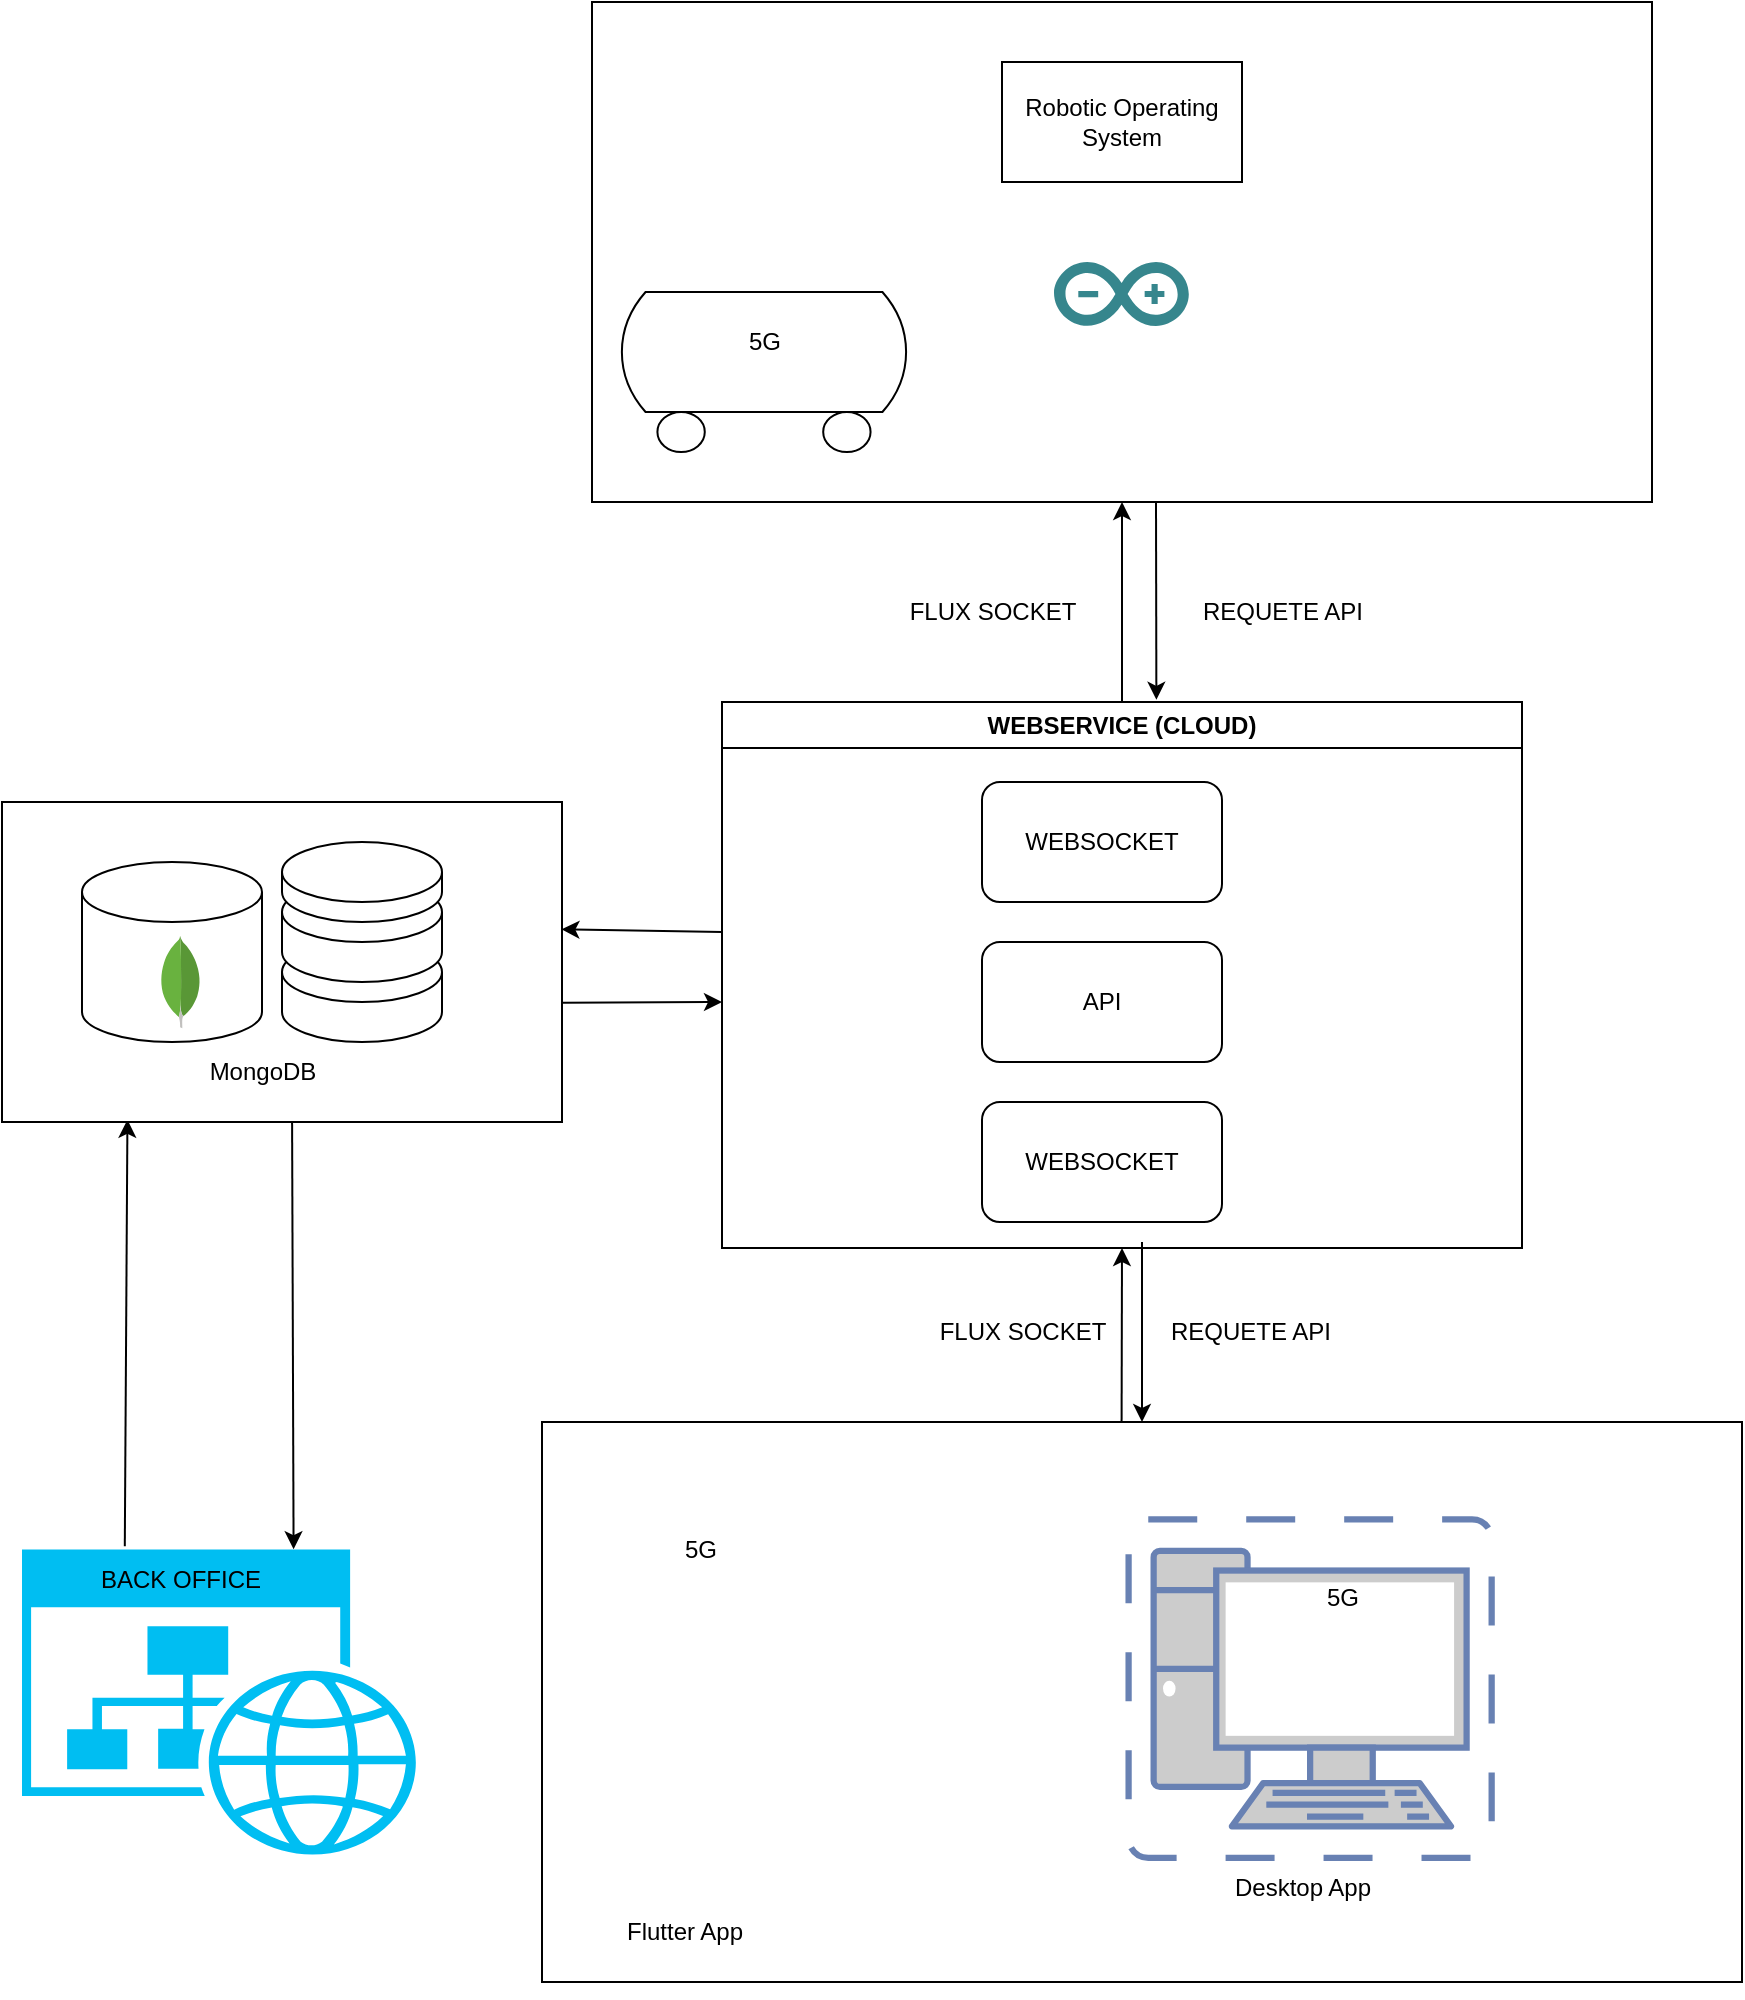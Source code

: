 <mxfile version="21.2.4" type="github">
  <diagram name="Page-1" id="r7h01E0I5IKr5v8hCh60">
    <mxGraphModel dx="3639" dy="2337" grid="1" gridSize="10" guides="1" tooltips="1" connect="1" arrows="1" fold="1" page="1" pageScale="1" pageWidth="827" pageHeight="1169" math="0" shadow="0">
      <root>
        <mxCell id="0" />
        <mxCell id="1" parent="0" />
        <mxCell id="uWliKXF59a8Ax1muD19h-5" value="WEBSERVICE (CLOUD)" style="swimlane;whiteSpace=wrap;html=1;" parent="1" vertex="1">
          <mxGeometry x="-190" y="-290" width="400" height="273" as="geometry" />
        </mxCell>
        <mxCell id="uWliKXF59a8Ax1muD19h-6" value="WEBSOCKET" style="rounded=1;whiteSpace=wrap;html=1;" parent="uWliKXF59a8Ax1muD19h-5" vertex="1">
          <mxGeometry x="130" y="40" width="120" height="60" as="geometry" />
        </mxCell>
        <mxCell id="uWliKXF59a8Ax1muD19h-7" value="API" style="rounded=1;whiteSpace=wrap;html=1;" parent="uWliKXF59a8Ax1muD19h-5" vertex="1">
          <mxGeometry x="130" y="120" width="120" height="60" as="geometry" />
        </mxCell>
        <mxCell id="uWliKXF59a8Ax1muD19h-46" value="" style="shape=image;html=1;verticalAlign=top;verticalLabelPosition=bottom;labelBackgroundColor=#ffffff;imageAspect=0;aspect=fixed;image=https://cdn0.iconfinder.com/data/icons/long-shadow-web-icons/512/nodejs-128.png" parent="uWliKXF59a8Ax1muD19h-5" vertex="1">
          <mxGeometry x="290" y="90" width="74" height="74" as="geometry" />
        </mxCell>
        <mxCell id="uWliKXF59a8Ax1muD19h-65" value="WEBSOCKET" style="rounded=1;whiteSpace=wrap;html=1;" parent="uWliKXF59a8Ax1muD19h-5" vertex="1">
          <mxGeometry x="130" y="200" width="120" height="60" as="geometry" />
        </mxCell>
        <mxCell id="uWliKXF59a8Ax1muD19h-29" value="" style="group" parent="1" vertex="1" connectable="0">
          <mxGeometry x="-280" y="70" width="600" height="280" as="geometry" />
        </mxCell>
        <mxCell id="uWliKXF59a8Ax1muD19h-27" value="" style="rounded=0;whiteSpace=wrap;html=1;" parent="uWliKXF59a8Ax1muD19h-29" vertex="1">
          <mxGeometry width="600" height="280" as="geometry" />
        </mxCell>
        <mxCell id="uWliKXF59a8Ax1muD19h-16" value="" style="shape=image;html=1;verticalAlign=top;verticalLabelPosition=bottom;labelBackgroundColor=#ffffff;imageAspect=0;aspect=fixed;image=https://cdn3.iconfinder.com/data/icons/essential-pack-2/48/32-Smartphone-128.png" parent="uWliKXF59a8Ax1muD19h-29" vertex="1">
          <mxGeometry x="10" y="48.696" width="138" height="138" as="geometry" />
        </mxCell>
        <mxCell id="uWliKXF59a8Ax1muD19h-20" value="" style="group" parent="uWliKXF59a8Ax1muD19h-29" vertex="1" connectable="0">
          <mxGeometry x="280" y="48.696" width="300" height="169.217" as="geometry" />
        </mxCell>
        <mxCell id="uWliKXF59a8Ax1muD19h-21" value="" style="group" parent="uWliKXF59a8Ax1muD19h-20" vertex="1" connectable="0">
          <mxGeometry x="13.3" width="286.7" height="169.217" as="geometry" />
        </mxCell>
        <mxCell id="uWliKXF59a8Ax1muD19h-17" value="" style="fontColor=#0066CC;verticalAlign=top;verticalLabelPosition=bottom;labelPosition=center;align=center;html=1;outlineConnect=0;fillColor=#CCCCCC;strokeColor=#6881B3;gradientColor=none;gradientDirection=north;strokeWidth=2;shape=mxgraph.networks.virtual_pc;" parent="uWliKXF59a8Ax1muD19h-21" vertex="1">
          <mxGeometry width="181.528" height="169.217" as="geometry" />
        </mxCell>
        <mxCell id="uWliKXF59a8Ax1muD19h-18" value="" style="shape=image;html=1;verticalAlign=top;verticalLabelPosition=bottom;labelBackgroundColor=#ffffff;imageAspect=0;aspect=fixed;image=https://cdn1.iconfinder.com/data/icons/bootstrap-vol-3/16/joystick-128.png" parent="uWliKXF59a8Ax1muD19h-21" vertex="1">
          <mxGeometry x="189.955" y="47.478" width="100" height="100" as="geometry" />
        </mxCell>
        <mxCell id="uWliKXF59a8Ax1muD19h-33" value="5G" style="text;html=1;align=center;verticalAlign=middle;resizable=0;points=[];autosize=1;strokeColor=none;fillColor=none;" parent="uWliKXF59a8Ax1muD19h-21" vertex="1">
          <mxGeometry x="86.7" y="24.348" width="40" height="30" as="geometry" />
        </mxCell>
        <mxCell id="uWliKXF59a8Ax1muD19h-30" value="Flutter App" style="text;html=1;align=center;verticalAlign=middle;resizable=0;points=[];autosize=1;strokeColor=none;fillColor=none;" parent="uWliKXF59a8Ax1muD19h-29" vertex="1">
          <mxGeometry x="30.92" y="240.003" width="80" height="30" as="geometry" />
        </mxCell>
        <mxCell id="uWliKXF59a8Ax1muD19h-31" value="Desktop App" style="text;html=1;align=center;verticalAlign=middle;resizable=0;points=[];autosize=1;strokeColor=none;fillColor=none;" parent="uWliKXF59a8Ax1muD19h-29" vertex="1">
          <mxGeometry x="335" y="217.913" width="90" height="30" as="geometry" />
        </mxCell>
        <mxCell id="uWliKXF59a8Ax1muD19h-32" value="5G" style="text;html=1;align=center;verticalAlign=middle;resizable=0;points=[];autosize=1;strokeColor=none;fillColor=none;" parent="uWliKXF59a8Ax1muD19h-29" vertex="1">
          <mxGeometry x="59" y="48.696" width="40" height="30" as="geometry" />
        </mxCell>
        <mxCell id="uWliKXF59a8Ax1muD19h-53" value="" style="shape=image;html=1;verticalAlign=top;verticalLabelPosition=bottom;labelBackgroundColor=#ffffff;imageAspect=0;aspect=fixed;image=https://cdn2.iconfinder.com/data/icons/boxicons-logos/24/bxl-flutter-128.png" parent="uWliKXF59a8Ax1muD19h-29" vertex="1">
          <mxGeometry x="39" y="186.7" width="63.83" height="63.83" as="geometry" />
        </mxCell>
        <mxCell id="uWliKXF59a8Ax1muD19h-34" value="" style="endArrow=classic;html=1;rounded=0;exitX=0.483;exitY=0;exitDx=0;exitDy=0;exitPerimeter=0;entryX=0.5;entryY=1;entryDx=0;entryDy=0;" parent="1" source="uWliKXF59a8Ax1muD19h-27" target="uWliKXF59a8Ax1muD19h-5" edge="1">
          <mxGeometry width="50" height="50" relative="1" as="geometry">
            <mxPoint x="-100" y="-10" as="sourcePoint" />
            <mxPoint x="-53" y="-40" as="targetPoint" />
          </mxGeometry>
        </mxCell>
        <mxCell id="uWliKXF59a8Ax1muD19h-35" value="" style="endArrow=classic;html=1;rounded=0;entryX=0.5;entryY=0;entryDx=0;entryDy=0;" parent="1" target="uWliKXF59a8Ax1muD19h-27" edge="1">
          <mxGeometry width="50" height="50" relative="1" as="geometry">
            <mxPoint x="20" y="-20" as="sourcePoint" />
            <mxPoint x="-43" y="-30" as="targetPoint" />
          </mxGeometry>
        </mxCell>
        <mxCell id="uWliKXF59a8Ax1muD19h-38" value="5G" style="text;html=1;align=center;verticalAlign=middle;resizable=0;points=[];autosize=1;strokeColor=none;fillColor=none;" parent="1" vertex="1">
          <mxGeometry x="124" y="-530" width="40" height="30" as="geometry" />
        </mxCell>
        <mxCell id="uWliKXF59a8Ax1muD19h-39" value="" style="group" parent="1" vertex="1" connectable="0">
          <mxGeometry x="-255" y="-640" width="530" height="298" as="geometry" />
        </mxCell>
        <mxCell id="uWliKXF59a8Ax1muD19h-36" value="" style="rounded=0;whiteSpace=wrap;html=1;" parent="uWliKXF59a8Ax1muD19h-39" vertex="1">
          <mxGeometry width="530" height="250" as="geometry" />
        </mxCell>
        <mxCell id="uWliKXF59a8Ax1muD19h-3" value="" style="group" parent="uWliKXF59a8Ax1muD19h-39" vertex="1" connectable="0">
          <mxGeometry x="11" y="25" width="150" height="200" as="geometry" />
        </mxCell>
        <mxCell id="uWliKXF59a8Ax1muD19h-1" value="" style="verticalLabelPosition=bottom;outlineConnect=0;align=center;dashed=0;html=1;verticalAlign=top;shape=mxgraph.pid.misc.tank_car,_tank_wagon;" parent="uWliKXF59a8Ax1muD19h-3" vertex="1">
          <mxGeometry y="120" width="150" height="80" as="geometry" />
        </mxCell>
        <mxCell id="uWliKXF59a8Ax1muD19h-2" value="" style="shape=image;html=1;verticalAlign=top;verticalLabelPosition=bottom;labelBackgroundColor=#ffffff;imageAspect=0;aspect=fixed;image=https://cdn0.iconfinder.com/data/icons/construction-2-21/512/construction-industry-building-08-128.png" parent="uWliKXF59a8Ax1muD19h-3" vertex="1">
          <mxGeometry x="10" width="128" height="128" as="geometry" />
        </mxCell>
        <mxCell id="uWliKXF59a8Ax1muD19h-37" value="5G" style="text;html=1;align=center;verticalAlign=middle;resizable=0;points=[];autosize=1;strokeColor=none;fillColor=none;" parent="uWliKXF59a8Ax1muD19h-3" vertex="1">
          <mxGeometry x="55" y="130" width="40" height="30" as="geometry" />
        </mxCell>
        <mxCell id="uWliKXF59a8Ax1muD19h-4" value="" style="shape=image;html=1;verticalAlign=top;verticalLabelPosition=bottom;labelBackgroundColor=#ffffff;imageAspect=0;aspect=fixed;image=https://cdn1.iconfinder.com/data/icons/vehicle-37/24/Drone-128.png" parent="uWliKXF59a8Ax1muD19h-39" vertex="1">
          <mxGeometry x="351" y="25" width="168" height="168" as="geometry" />
        </mxCell>
        <mxCell id="uWliKXF59a8Ax1muD19h-48" value="Robotic Operating System" style="whiteSpace=wrap;html=1;" parent="uWliKXF59a8Ax1muD19h-39" vertex="1">
          <mxGeometry x="205" y="30" width="120" height="60" as="geometry" />
        </mxCell>
        <mxCell id="uWliKXF59a8Ax1muD19h-49" value="" style="dashed=0;outlineConnect=0;html=1;align=center;labelPosition=center;verticalLabelPosition=bottom;verticalAlign=top;shape=mxgraph.weblogos.arduino;fillColor=#36868D;strokeColor=none" parent="uWliKXF59a8Ax1muD19h-39" vertex="1">
          <mxGeometry x="231" y="130" width="67.4" height="32" as="geometry" />
        </mxCell>
        <mxCell id="uWliKXF59a8Ax1muD19h-52" value="" style="group" parent="uWliKXF59a8Ax1muD19h-39" vertex="1" connectable="0">
          <mxGeometry x="192" y="170" width="146" height="68" as="geometry" />
        </mxCell>
        <mxCell id="uWliKXF59a8Ax1muD19h-50" value="" style="shape=image;html=1;verticalAlign=top;verticalLabelPosition=bottom;labelBackgroundColor=#ffffff;imageAspect=0;aspect=fixed;image=https://cdn2.iconfinder.com/data/icons/css-vol-1/24/c-plus-plus-128.png" parent="uWliKXF59a8Ax1muD19h-52" vertex="1">
          <mxGeometry y="2.5" width="63" height="63" as="geometry" />
        </mxCell>
        <mxCell id="uWliKXF59a8Ax1muD19h-51" value="" style="shape=image;html=1;verticalAlign=top;verticalLabelPosition=bottom;labelBackgroundColor=#ffffff;imageAspect=0;aspect=fixed;image=https://cdn1.iconfinder.com/data/icons/ionicons-fill-vol-2/512/logo-python-128.png" parent="uWliKXF59a8Ax1muD19h-52" vertex="1">
          <mxGeometry x="78" width="68" height="68" as="geometry" />
        </mxCell>
        <mxCell id="uWliKXF59a8Ax1muD19h-40" value="" style="endArrow=classic;html=1;rounded=0;exitX=0.5;exitY=0;exitDx=0;exitDy=0;" parent="1" source="uWliKXF59a8Ax1muD19h-5" target="uWliKXF59a8Ax1muD19h-36" edge="1">
          <mxGeometry width="50" height="50" relative="1" as="geometry">
            <mxPoint x="-100" y="-300" as="sourcePoint" />
            <mxPoint x="-50" y="-390" as="targetPoint" />
          </mxGeometry>
        </mxCell>
        <mxCell id="uWliKXF59a8Ax1muD19h-41" value="" style="endArrow=classic;html=1;rounded=0;entryX=0.543;entryY=-0.004;entryDx=0;entryDy=0;entryPerimeter=0;" parent="1" target="uWliKXF59a8Ax1muD19h-5" edge="1">
          <mxGeometry width="50" height="50" relative="1" as="geometry">
            <mxPoint x="27" y="-390" as="sourcePoint" />
            <mxPoint x="-40" y="-380" as="targetPoint" />
          </mxGeometry>
        </mxCell>
        <mxCell id="uWliKXF59a8Ax1muD19h-43" value="" style="endArrow=classic;html=1;rounded=0;entryX=0.999;entryY=0.398;entryDx=0;entryDy=0;entryPerimeter=0;" parent="1" target="uWliKXF59a8Ax1muD19h-58" edge="1">
          <mxGeometry width="50" height="50" relative="1" as="geometry">
            <mxPoint x="-190" y="-175" as="sourcePoint" />
            <mxPoint x="-300" y="-168" as="targetPoint" />
          </mxGeometry>
        </mxCell>
        <mxCell id="uWliKXF59a8Ax1muD19h-44" value="" style="endArrow=classic;html=1;rounded=0;exitX=1.001;exitY=0.627;exitDx=0;exitDy=0;exitPerimeter=0;" parent="1" source="uWliKXF59a8Ax1muD19h-58" edge="1">
          <mxGeometry width="50" height="50" relative="1" as="geometry">
            <mxPoint x="-300" y="-140" as="sourcePoint" />
            <mxPoint x="-190" y="-140" as="targetPoint" />
          </mxGeometry>
        </mxCell>
        <mxCell id="uWliKXF59a8Ax1muD19h-55" value="" style="verticalLabelPosition=bottom;html=1;verticalAlign=top;align=center;strokeColor=none;fillColor=#00BEF2;shape=mxgraph.azure.website_generic;pointerEvents=1;" parent="1" vertex="1">
          <mxGeometry x="-540" y="133.75" width="200" height="152.5" as="geometry" />
        </mxCell>
        <mxCell id="uWliKXF59a8Ax1muD19h-56" value="" style="endArrow=classic;html=1;rounded=0;entryX=0.679;entryY=-0.001;entryDx=0;entryDy=0;entryPerimeter=0;exitX=0.518;exitY=0.993;exitDx=0;exitDy=0;exitPerimeter=0;" parent="1" source="uWliKXF59a8Ax1muD19h-58" target="uWliKXF59a8Ax1muD19h-55" edge="1">
          <mxGeometry width="50" height="50" relative="1" as="geometry">
            <mxPoint x="-390" y="20" as="sourcePoint" />
            <mxPoint x="-30" y="120" as="targetPoint" />
          </mxGeometry>
        </mxCell>
        <mxCell id="uWliKXF59a8Ax1muD19h-57" value="" style="endArrow=classic;html=1;rounded=0;exitX=0.257;exitY=-0.011;exitDx=0;exitDy=0;exitPerimeter=0;entryX=0.224;entryY=0.993;entryDx=0;entryDy=0;entryPerimeter=0;" parent="1" source="uWliKXF59a8Ax1muD19h-55" target="uWliKXF59a8Ax1muD19h-58" edge="1">
          <mxGeometry width="50" height="50" relative="1" as="geometry">
            <mxPoint x="-80" y="170" as="sourcePoint" />
            <mxPoint x="-510" y="50" as="targetPoint" />
          </mxGeometry>
        </mxCell>
        <mxCell id="uWliKXF59a8Ax1muD19h-62" value="" style="group" parent="1" vertex="1" connectable="0">
          <mxGeometry x="-550" y="-240" width="280" height="231.2" as="geometry" />
        </mxCell>
        <mxCell id="uWliKXF59a8Ax1muD19h-58" value="" style="rounded=0;whiteSpace=wrap;html=1;" parent="uWliKXF59a8Ax1muD19h-62" vertex="1">
          <mxGeometry width="280" height="160" as="geometry" />
        </mxCell>
        <mxCell id="uWliKXF59a8Ax1muD19h-42" value="" style="group" parent="uWliKXF59a8Ax1muD19h-62" vertex="1" connectable="0">
          <mxGeometry x="40" y="20" width="180" height="211.2" as="geometry" />
        </mxCell>
        <mxCell id="uWliKXF59a8Ax1muD19h-24" value="" style="group" parent="uWliKXF59a8Ax1muD19h-42" vertex="1" connectable="0">
          <mxGeometry width="180" height="211.2" as="geometry" />
        </mxCell>
        <mxCell id="uWliKXF59a8Ax1muD19h-14" value="" style="group" parent="uWliKXF59a8Ax1muD19h-24" vertex="1" connectable="0">
          <mxGeometry x="100" width="80" height="175.2" as="geometry" />
        </mxCell>
        <mxCell id="uWliKXF59a8Ax1muD19h-12" value="" style="shape=cylinder3;whiteSpace=wrap;html=1;boundedLbl=1;backgroundOutline=1;size=15;" parent="uWliKXF59a8Ax1muD19h-14" vertex="1">
          <mxGeometry y="50" width="80" height="50" as="geometry" />
        </mxCell>
        <mxCell id="uWliKXF59a8Ax1muD19h-9" value="" style="shape=cylinder3;whiteSpace=wrap;html=1;boundedLbl=1;backgroundOutline=1;size=15;" parent="uWliKXF59a8Ax1muD19h-14" vertex="1">
          <mxGeometry y="20" width="80" height="50" as="geometry" />
        </mxCell>
        <mxCell id="uWliKXF59a8Ax1muD19h-13" value="" style="shape=cylinder3;whiteSpace=wrap;html=1;boundedLbl=1;backgroundOutline=1;size=15;" parent="uWliKXF59a8Ax1muD19h-14" vertex="1">
          <mxGeometry width="80" height="40" as="geometry" />
        </mxCell>
        <mxCell id="uWliKXF59a8Ax1muD19h-23" value="" style="shape=cylinder3;whiteSpace=wrap;html=1;boundedLbl=1;backgroundOutline=1;size=15;" parent="uWliKXF59a8Ax1muD19h-24" vertex="1">
          <mxGeometry y="10" width="90" height="90" as="geometry" />
        </mxCell>
        <mxCell id="uWliKXF59a8Ax1muD19h-25" value="MongoDB&lt;br&gt;" style="text;html=1;align=center;verticalAlign=middle;resizable=0;points=[];autosize=1;strokeColor=none;fillColor=none;" parent="uWliKXF59a8Ax1muD19h-24" vertex="1">
          <mxGeometry x="50" y="100.0" width="80" height="30" as="geometry" />
        </mxCell>
        <mxCell id="uWliKXF59a8Ax1muD19h-47" value="" style="dashed=0;outlineConnect=0;html=1;align=center;labelPosition=center;verticalLabelPosition=bottom;verticalAlign=top;shape=mxgraph.weblogos.mongodb" parent="uWliKXF59a8Ax1muD19h-24" vertex="1">
          <mxGeometry x="39" y="46.9" width="20.6" height="46.2" as="geometry" />
        </mxCell>
        <mxCell id="uWliKXF59a8Ax1muD19h-63" value="" style="shape=image;html=1;verticalAlign=top;verticalLabelPosition=bottom;labelBackgroundColor=#ffffff;imageAspect=0;aspect=fixed;image=https://cdn1.iconfinder.com/data/icons/ionicons-fill-vol-2/512/logo-laravel-128.png" parent="1" vertex="1">
          <mxGeometry x="-500" y="280" width="78" height="78" as="geometry" />
        </mxCell>
        <mxCell id="uWliKXF59a8Ax1muD19h-64" value="BACK OFFICE" style="text;html=1;align=center;verticalAlign=middle;resizable=0;points=[];autosize=1;strokeColor=none;fillColor=none;" parent="1" vertex="1">
          <mxGeometry x="-511" y="133.75" width="100" height="30" as="geometry" />
        </mxCell>
        <mxCell id="uWliKXF59a8Ax1muD19h-66" value="REQUETE API&lt;br&gt;" style="text;html=1;align=center;verticalAlign=middle;resizable=0;points=[];autosize=1;strokeColor=none;fillColor=none;" parent="1" vertex="1">
          <mxGeometry x="24" y="10" width="100" height="30" as="geometry" />
        </mxCell>
        <mxCell id="uWliKXF59a8Ax1muD19h-67" value="FLUX SOCKET" style="text;html=1;align=center;verticalAlign=middle;resizable=0;points=[];autosize=1;strokeColor=none;fillColor=none;" parent="1" vertex="1">
          <mxGeometry x="-95" y="10" width="110" height="30" as="geometry" />
        </mxCell>
        <mxCell id="uWliKXF59a8Ax1muD19h-68" value="REQUETE API&lt;br&gt;" style="text;html=1;align=center;verticalAlign=middle;resizable=0;points=[];autosize=1;strokeColor=none;fillColor=none;" parent="1" vertex="1">
          <mxGeometry x="40" y="-350" width="100" height="30" as="geometry" />
        </mxCell>
        <mxCell id="uWliKXF59a8Ax1muD19h-69" value="FLUX SOCKET" style="text;html=1;align=center;verticalAlign=middle;resizable=0;points=[];autosize=1;strokeColor=none;fillColor=none;" parent="1" vertex="1">
          <mxGeometry x="-110" y="-350" width="110" height="30" as="geometry" />
        </mxCell>
      </root>
    </mxGraphModel>
  </diagram>
</mxfile>
